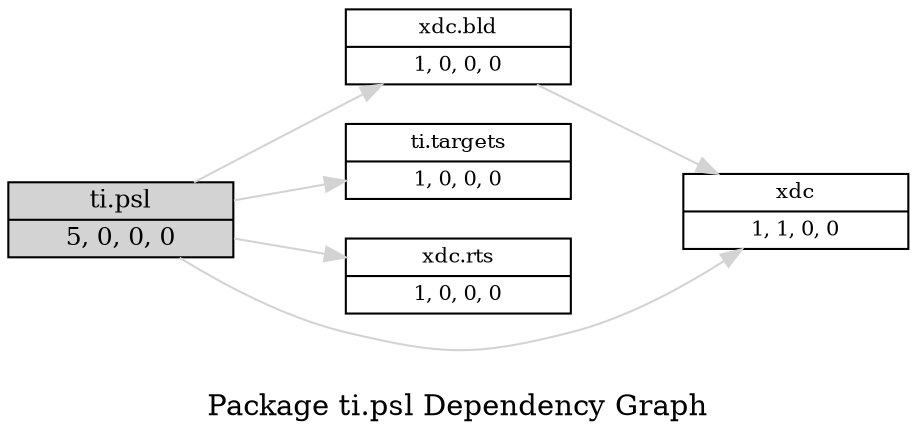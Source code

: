 digraph dependencies {
    label="\nPackage ti.psl Dependency Graph";
    size="7.5,10";
    rankdir=LR;
    ranksep=".75";
    concentrate="true";
    node [fixedsize=true, width=1.5, style=filled, color=black];
    node [font=Helvetica, fontsize=12, fillcolor=lightgrey];
    ti_psl [shape=record,label="ti.psl|5, 0, 0, 0", URL="package.rel.xml"];
    node [fontsize=10, fillcolor=white];

    edge [style=solid, color=blue]

    edge [style=solid, color=lightgrey]
    xdc_bld [shape=record,label="xdc.bld|1, 0, 0, 0", URL="../../../../../../../../toolsrc/library/vendors2005/xdc/xdcdist-d21/Solaris/packages/xdc/bld/package/package.rel.svg"];
    ti_psl -> xdc_bld;
    ti_targets [shape=record,label="ti.targets|1, 0, 0, 0", URL="../../../../../../../../toolsrc/library/vendors2005/xdc/xdcdist-d21/Solaris/packages/ti/targets/package/package.rel.svg"];
    ti_psl -> ti_targets;
    xdc_rts [shape=record,label="xdc.rts|1, 0, 0, 0", URL="../../../../../../../../toolsrc/library/vendors2005/xdc/xdcdist-d21/Solaris/packages/xdc/rts/package/package.rel.svg"];
    ti_psl -> xdc_rts;
    xdc [shape=record,label="xdc|1, 1, 0, 0", URL="../../../../../../../../toolsrc/library/vendors2005/xdc/xdcdist-d21/Solaris/packages/xdc/package/package.rel.svg"];
    ti_psl -> xdc;

    edge [style=solid, color=blue]

    edge [style=solid, color=lightgrey]

    edge [style=solid, color=blue]

    edge [style=solid, color=lightgrey]

    edge [style=solid, color=blue]

    edge [style=solid, color=lightgrey]

    edge [style=solid, color=blue]

    edge [style=solid, color=lightgrey]
    xdc_bld -> xdc;
}
